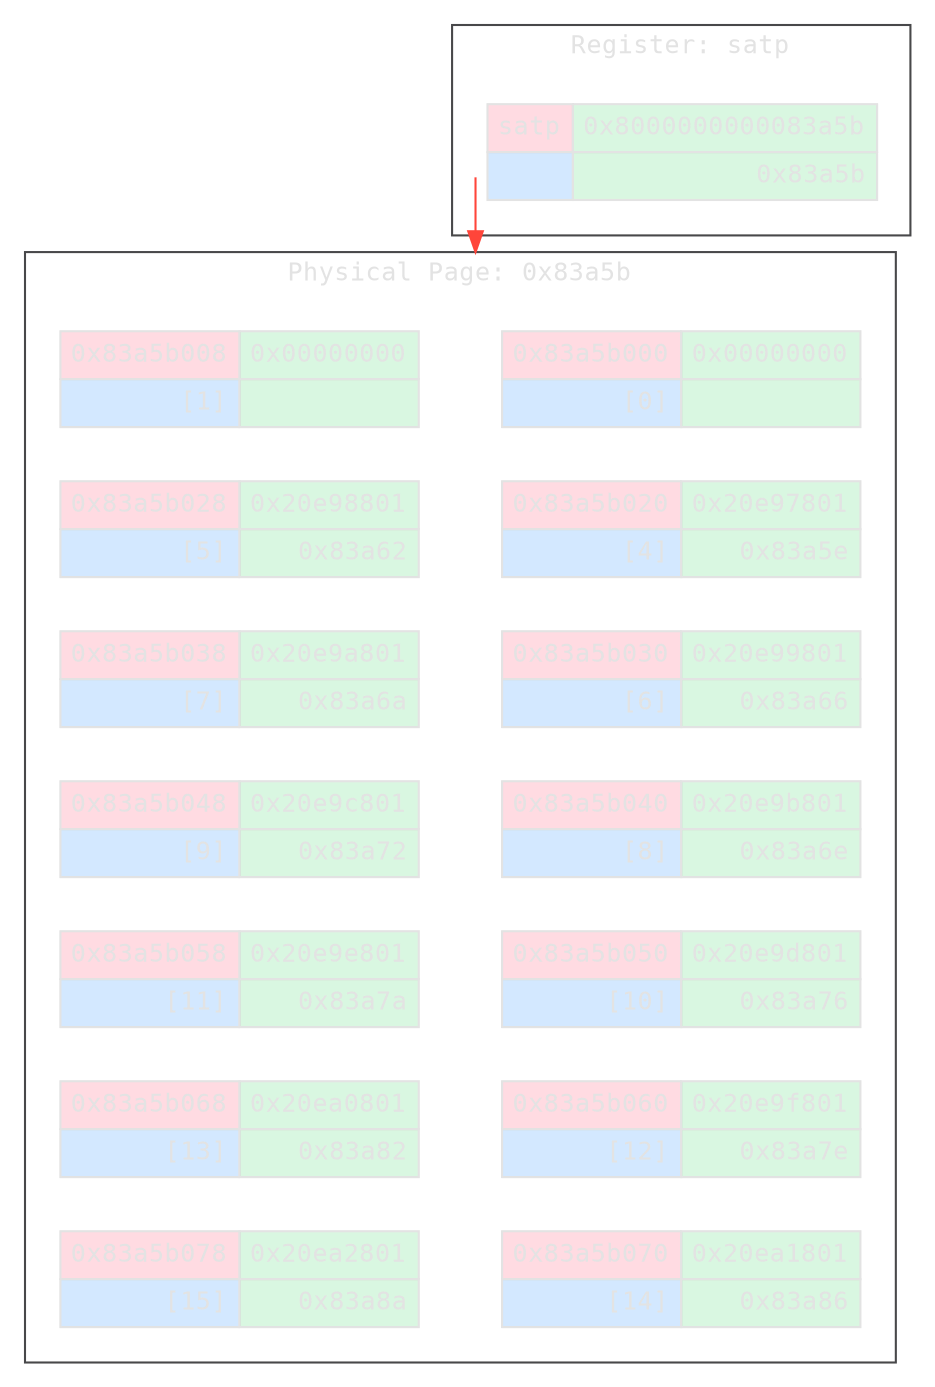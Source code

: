 digraph MemoryLayout {
    graph [bgcolor=transparent];
    compound=true;
    rankdir=TB;
    splines=ortho;
    nodesep=0.3;
    ranksep=0.1;
    node [shape=record, fontname="SF Mono,monospace", fontsize=12, margin=0.125, fontcolor="#e3e3e3"];
    edge [fontname="SF Mono,monospace", fontsize=12, fontcolor="#e3e3e3", color="#e3e3e3"];

    subgraph cluster_reg_ {
        color="#48484A";
        label="Register: satp";
        fontname="SF Mono,monospace";
        fontsize=12;
        fontcolor="#e3e3e3";

        reg_node0 [shape=none, margin=0.125, label=<
            <TABLE BORDER="0" CELLBORDER="1" CELLSPACING="0" COLOR="#e3e3e3">
                <TR>
                    <TD BGCOLOR="#FF375F2D" PORT="addr" ALIGN="RIGHT" CELLPADDING="4"><FONT COLOR="#e3e3e3">satp</FONT></TD>
                    <TD BGCOLOR="#30D1582D" PORT="val" ALIGN="RIGHT" CELLPADDING="4"><FONT COLOR="#e3e3e3">0x8000000000083a5b</FONT></TD>
                </TR>
                <TR>
                    <TD BGCOLOR="#0A84FF2D" PORT="index" ALIGN="RIGHT" CELLPADDING="4"><FONT COLOR="#e3e3e3">    </FONT></TD>
                    <TD BGCOLOR="#30D1582D" PORT="page" ALIGN="RIGHT" CELLPADDING="4"><FONT COLOR="#e3e3e3">0x83a5b</FONT></TD>
                </TR>
            </TABLE>
        >];

        subgraph row_reg__0 {
            rank = same;
            reg_node0;
        }

    }
    subgraph cluster_g1_ {
        color="#48484A";
        label="Physical Page: 0x83a5b";
        fontname="SF Mono,monospace";
        fontsize=12;
        fontcolor="#e3e3e3";

        g1_node0 [shape=none, margin=0.125, label=<
            <TABLE BORDER="0" CELLBORDER="1" CELLSPACING="0" COLOR="#e3e3e3">
                <TR>
                    <TD BGCOLOR="#FF375F2D" PORT="addr" ALIGN="RIGHT" CELLPADDING="4"><FONT COLOR="#e3e3e3">0x83a5b000</FONT></TD>
                    <TD BGCOLOR="#30D1582D" PORT="val" ALIGN="RIGHT" CELLPADDING="4"><FONT COLOR="#e3e3e3">0x00000000</FONT></TD>
                </TR>
                <TR>
                    <TD BGCOLOR="#0A84FF2D" PORT="index" ALIGN="RIGHT" CELLPADDING="4"><FONT COLOR="#e3e3e3"> [0]</FONT></TD>
                    <TD BGCOLOR="#30D1582D" PORT="page" ALIGN="RIGHT" CELLPADDING="4"><FONT COLOR="#e3e3e3"> </FONT></TD>
                </TR>
            </TABLE>
        >];
        g1_node1 [shape=none, margin=0.125, label=<
            <TABLE BORDER="0" CELLBORDER="1" CELLSPACING="0" COLOR="#e3e3e3">
                <TR>
                    <TD BGCOLOR="#FF375F2D" PORT="addr" ALIGN="RIGHT" CELLPADDING="4"><FONT COLOR="#e3e3e3">0x83a5b008</FONT></TD>
                    <TD BGCOLOR="#30D1582D" PORT="val" ALIGN="RIGHT" CELLPADDING="4"><FONT COLOR="#e3e3e3">0x00000000</FONT></TD>
                </TR>
                <TR>
                    <TD BGCOLOR="#0A84FF2D" PORT="index" ALIGN="RIGHT" CELLPADDING="4"><FONT COLOR="#e3e3e3"> [1]</FONT></TD>
                    <TD BGCOLOR="#30D1582D" PORT="page" ALIGN="RIGHT" CELLPADDING="4"><FONT COLOR="#e3e3e3"> </FONT></TD>
                </TR>
            </TABLE>
        >];
        g1_node2 [shape=none, margin=0.125, label=<
            <TABLE BORDER="0" CELLBORDER="1" CELLSPACING="0" COLOR="#e3e3e3">
                <TR>
                    <TD BGCOLOR="#FF375F2D" PORT="addr" ALIGN="RIGHT" CELLPADDING="4"><FONT COLOR="#e3e3e3">0x83a5b020</FONT></TD>
                    <TD BGCOLOR="#30D1582D" PORT="val" ALIGN="RIGHT" CELLPADDING="4"><FONT COLOR="#e3e3e3">0x20e97801</FONT></TD>
                </TR>
                <TR>
                    <TD BGCOLOR="#0A84FF2D" PORT="index" ALIGN="RIGHT" CELLPADDING="4"><FONT COLOR="#e3e3e3"> [4]</FONT></TD>
                    <TD BGCOLOR="#30D1582D" PORT="page" ALIGN="RIGHT" CELLPADDING="4"><FONT COLOR="#e3e3e3">0x83a5e</FONT></TD>
                </TR>
            </TABLE>
        >];
        g1_node3 [shape=none, margin=0.125, label=<
            <TABLE BORDER="0" CELLBORDER="1" CELLSPACING="0" COLOR="#e3e3e3">
                <TR>
                    <TD BGCOLOR="#FF375F2D" PORT="addr" ALIGN="RIGHT" CELLPADDING="4"><FONT COLOR="#e3e3e3">0x83a5b028</FONT></TD>
                    <TD BGCOLOR="#30D1582D" PORT="val" ALIGN="RIGHT" CELLPADDING="4"><FONT COLOR="#e3e3e3">0x20e98801</FONT></TD>
                </TR>
                <TR>
                    <TD BGCOLOR="#0A84FF2D" PORT="index" ALIGN="RIGHT" CELLPADDING="4"><FONT COLOR="#e3e3e3"> [5]</FONT></TD>
                    <TD BGCOLOR="#30D1582D" PORT="page" ALIGN="RIGHT" CELLPADDING="4"><FONT COLOR="#e3e3e3">0x83a62</FONT></TD>
                </TR>
            </TABLE>
        >];
        g1_node4 [shape=none, margin=0.125, label=<
            <TABLE BORDER="0" CELLBORDER="1" CELLSPACING="0" COLOR="#e3e3e3">
                <TR>
                    <TD BGCOLOR="#FF375F2D" PORT="addr" ALIGN="RIGHT" CELLPADDING="4"><FONT COLOR="#e3e3e3">0x83a5b030</FONT></TD>
                    <TD BGCOLOR="#30D1582D" PORT="val" ALIGN="RIGHT" CELLPADDING="4"><FONT COLOR="#e3e3e3">0x20e99801</FONT></TD>
                </TR>
                <TR>
                    <TD BGCOLOR="#0A84FF2D" PORT="index" ALIGN="RIGHT" CELLPADDING="4"><FONT COLOR="#e3e3e3"> [6]</FONT></TD>
                    <TD BGCOLOR="#30D1582D" PORT="page" ALIGN="RIGHT" CELLPADDING="4"><FONT COLOR="#e3e3e3">0x83a66</FONT></TD>
                </TR>
            </TABLE>
        >];
        g1_node5 [shape=none, margin=0.125, label=<
            <TABLE BORDER="0" CELLBORDER="1" CELLSPACING="0" COLOR="#e3e3e3">
                <TR>
                    <TD BGCOLOR="#FF375F2D" PORT="addr" ALIGN="RIGHT" CELLPADDING="4"><FONT COLOR="#e3e3e3">0x83a5b038</FONT></TD>
                    <TD BGCOLOR="#30D1582D" PORT="val" ALIGN="RIGHT" CELLPADDING="4"><FONT COLOR="#e3e3e3">0x20e9a801</FONT></TD>
                </TR>
                <TR>
                    <TD BGCOLOR="#0A84FF2D" PORT="index" ALIGN="RIGHT" CELLPADDING="4"><FONT COLOR="#e3e3e3"> [7]</FONT></TD>
                    <TD BGCOLOR="#30D1582D" PORT="page" ALIGN="RIGHT" CELLPADDING="4"><FONT COLOR="#e3e3e3">0x83a6a</FONT></TD>
                </TR>
            </TABLE>
        >];
        g1_node6 [shape=none, margin=0.125, label=<
            <TABLE BORDER="0" CELLBORDER="1" CELLSPACING="0" COLOR="#e3e3e3">
                <TR>
                    <TD BGCOLOR="#FF375F2D" PORT="addr" ALIGN="RIGHT" CELLPADDING="4"><FONT COLOR="#e3e3e3">0x83a5b040</FONT></TD>
                    <TD BGCOLOR="#30D1582D" PORT="val" ALIGN="RIGHT" CELLPADDING="4"><FONT COLOR="#e3e3e3">0x20e9b801</FONT></TD>
                </TR>
                <TR>
                    <TD BGCOLOR="#0A84FF2D" PORT="index" ALIGN="RIGHT" CELLPADDING="4"><FONT COLOR="#e3e3e3"> [8]</FONT></TD>
                    <TD BGCOLOR="#30D1582D" PORT="page" ALIGN="RIGHT" CELLPADDING="4"><FONT COLOR="#e3e3e3">0x83a6e</FONT></TD>
                </TR>
            </TABLE>
        >];
        g1_node7 [shape=none, margin=0.125, label=<
            <TABLE BORDER="0" CELLBORDER="1" CELLSPACING="0" COLOR="#e3e3e3">
                <TR>
                    <TD BGCOLOR="#FF375F2D" PORT="addr" ALIGN="RIGHT" CELLPADDING="4"><FONT COLOR="#e3e3e3">0x83a5b048</FONT></TD>
                    <TD BGCOLOR="#30D1582D" PORT="val" ALIGN="RIGHT" CELLPADDING="4"><FONT COLOR="#e3e3e3">0x20e9c801</FONT></TD>
                </TR>
                <TR>
                    <TD BGCOLOR="#0A84FF2D" PORT="index" ALIGN="RIGHT" CELLPADDING="4"><FONT COLOR="#e3e3e3"> [9]</FONT></TD>
                    <TD BGCOLOR="#30D1582D" PORT="page" ALIGN="RIGHT" CELLPADDING="4"><FONT COLOR="#e3e3e3">0x83a72</FONT></TD>
                </TR>
            </TABLE>
        >];
        g1_node8 [shape=none, margin=0.125, label=<
            <TABLE BORDER="0" CELLBORDER="1" CELLSPACING="0" COLOR="#e3e3e3">
                <TR>
                    <TD BGCOLOR="#FF375F2D" PORT="addr" ALIGN="RIGHT" CELLPADDING="4"><FONT COLOR="#e3e3e3">0x83a5b050</FONT></TD>
                    <TD BGCOLOR="#30D1582D" PORT="val" ALIGN="RIGHT" CELLPADDING="4"><FONT COLOR="#e3e3e3">0x20e9d801</FONT></TD>
                </TR>
                <TR>
                    <TD BGCOLOR="#0A84FF2D" PORT="index" ALIGN="RIGHT" CELLPADDING="4"><FONT COLOR="#e3e3e3">[10]</FONT></TD>
                    <TD BGCOLOR="#30D1582D" PORT="page" ALIGN="RIGHT" CELLPADDING="4"><FONT COLOR="#e3e3e3">0x83a76</FONT></TD>
                </TR>
            </TABLE>
        >];
        g1_node9 [shape=none, margin=0.125, label=<
            <TABLE BORDER="0" CELLBORDER="1" CELLSPACING="0" COLOR="#e3e3e3">
                <TR>
                    <TD BGCOLOR="#FF375F2D" PORT="addr" ALIGN="RIGHT" CELLPADDING="4"><FONT COLOR="#e3e3e3">0x83a5b058</FONT></TD>
                    <TD BGCOLOR="#30D1582D" PORT="val" ALIGN="RIGHT" CELLPADDING="4"><FONT COLOR="#e3e3e3">0x20e9e801</FONT></TD>
                </TR>
                <TR>
                    <TD BGCOLOR="#0A84FF2D" PORT="index" ALIGN="RIGHT" CELLPADDING="4"><FONT COLOR="#e3e3e3">[11]</FONT></TD>
                    <TD BGCOLOR="#30D1582D" PORT="page" ALIGN="RIGHT" CELLPADDING="4"><FONT COLOR="#e3e3e3">0x83a7a</FONT></TD>
                </TR>
            </TABLE>
        >];
        g1_node10 [shape=none, margin=0.125, label=<
            <TABLE BORDER="0" CELLBORDER="1" CELLSPACING="0" COLOR="#e3e3e3">
                <TR>
                    <TD BGCOLOR="#FF375F2D" PORT="addr" ALIGN="RIGHT" CELLPADDING="4"><FONT COLOR="#e3e3e3">0x83a5b060</FONT></TD>
                    <TD BGCOLOR="#30D1582D" PORT="val" ALIGN="RIGHT" CELLPADDING="4"><FONT COLOR="#e3e3e3">0x20e9f801</FONT></TD>
                </TR>
                <TR>
                    <TD BGCOLOR="#0A84FF2D" PORT="index" ALIGN="RIGHT" CELLPADDING="4"><FONT COLOR="#e3e3e3">[12]</FONT></TD>
                    <TD BGCOLOR="#30D1582D" PORT="page" ALIGN="RIGHT" CELLPADDING="4"><FONT COLOR="#e3e3e3">0x83a7e</FONT></TD>
                </TR>
            </TABLE>
        >];
        g1_node11 [shape=none, margin=0.125, label=<
            <TABLE BORDER="0" CELLBORDER="1" CELLSPACING="0" COLOR="#e3e3e3">
                <TR>
                    <TD BGCOLOR="#FF375F2D" PORT="addr" ALIGN="RIGHT" CELLPADDING="4"><FONT COLOR="#e3e3e3">0x83a5b068</FONT></TD>
                    <TD BGCOLOR="#30D1582D" PORT="val" ALIGN="RIGHT" CELLPADDING="4"><FONT COLOR="#e3e3e3">0x20ea0801</FONT></TD>
                </TR>
                <TR>
                    <TD BGCOLOR="#0A84FF2D" PORT="index" ALIGN="RIGHT" CELLPADDING="4"><FONT COLOR="#e3e3e3">[13]</FONT></TD>
                    <TD BGCOLOR="#30D1582D" PORT="page" ALIGN="RIGHT" CELLPADDING="4"><FONT COLOR="#e3e3e3">0x83a82</FONT></TD>
                </TR>
            </TABLE>
        >];
        g1_node12 [shape=none, margin=0.125, label=<
            <TABLE BORDER="0" CELLBORDER="1" CELLSPACING="0" COLOR="#e3e3e3">
                <TR>
                    <TD BGCOLOR="#FF375F2D" PORT="addr" ALIGN="RIGHT" CELLPADDING="4"><FONT COLOR="#e3e3e3">0x83a5b070</FONT></TD>
                    <TD BGCOLOR="#30D1582D" PORT="val" ALIGN="RIGHT" CELLPADDING="4"><FONT COLOR="#e3e3e3">0x20ea1801</FONT></TD>
                </TR>
                <TR>
                    <TD BGCOLOR="#0A84FF2D" PORT="index" ALIGN="RIGHT" CELLPADDING="4"><FONT COLOR="#e3e3e3">[14]</FONT></TD>
                    <TD BGCOLOR="#30D1582D" PORT="page" ALIGN="RIGHT" CELLPADDING="4"><FONT COLOR="#e3e3e3">0x83a86</FONT></TD>
                </TR>
            </TABLE>
        >];
        g1_node13 [shape=none, margin=0.125, label=<
            <TABLE BORDER="0" CELLBORDER="1" CELLSPACING="0" COLOR="#e3e3e3">
                <TR>
                    <TD BGCOLOR="#FF375F2D" PORT="addr" ALIGN="RIGHT" CELLPADDING="4"><FONT COLOR="#e3e3e3">0x83a5b078</FONT></TD>
                    <TD BGCOLOR="#30D1582D" PORT="val" ALIGN="RIGHT" CELLPADDING="4"><FONT COLOR="#e3e3e3">0x20ea2801</FONT></TD>
                </TR>
                <TR>
                    <TD BGCOLOR="#0A84FF2D" PORT="index" ALIGN="RIGHT" CELLPADDING="4"><FONT COLOR="#e3e3e3">[15]</FONT></TD>
                    <TD BGCOLOR="#30D1582D" PORT="page" ALIGN="RIGHT" CELLPADDING="4"><FONT COLOR="#e3e3e3">0x83a8a</FONT></TD>
                </TR>
            </TABLE>
        >];

        subgraph row_g1__0 {
            rank = same;
            g1_node0;
            g1_node1;
        }
        subgraph row_g1__1 {
            rank = same;
            g1_node2;
            g1_node3;
        }
        subgraph row_g1__2 {
            rank = same;
            g1_node4;
            g1_node5;
        }
        subgraph row_g1__3 {
            rank = same;
            g1_node6;
            g1_node7;
        }
        subgraph row_g1__4 {
            rank = same;
            g1_node8;
            g1_node9;
        }
        subgraph row_g1__5 {
            rank = same;
            g1_node10;
            g1_node11;
        }
        subgraph row_g1__6 {
            rank = same;
            g1_node12;
            g1_node13;
        }

        g1_node0 -> g1_node2 [style=invis];
        g1_node2 -> g1_node4 [style=invis];
        g1_node4 -> g1_node6 [style=invis];
        g1_node6 -> g1_node8 [style=invis];
        g1_node8 -> g1_node10 [style=invis];
        g1_node10 -> g1_node12 [style=invis];
        g1_node1 -> g1_node3 [style=invis];
        g1_node3 -> g1_node5 [style=invis];
        g1_node5 -> g1_node7 [style=invis];
        g1_node7 -> g1_node9 [style=invis];
        g1_node9 -> g1_node11 [style=invis];
        g1_node11 -> g1_node13 [style=invis];
    }

    reg_node0 -> g1_node0 [style=invis];

    reg_node0:page -> g1_node3 [color="#FF453A", lhead="cluster_g1_", constraint=false];
}
